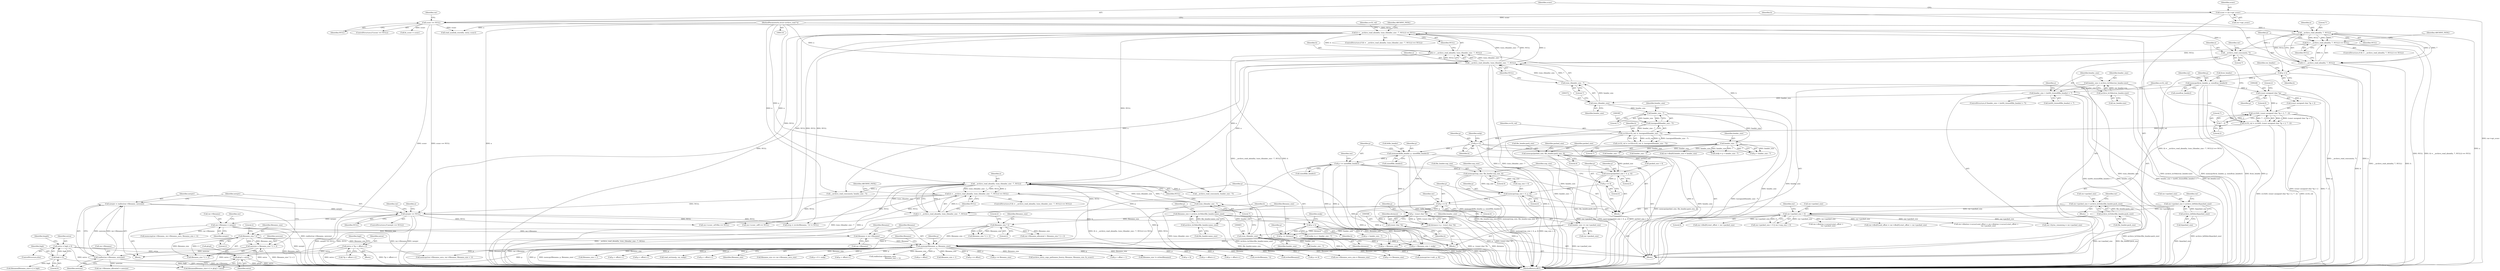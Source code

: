 digraph "0_libarchive_5562545b5562f6d12a4ef991fae158bf4ccf92b6@pointer" {
"1000918" [label="(Call,p[cp] + extra)"];
"1000699" [label="(Call,memcpy(filename, p, filename_size))"];
"1000694" [label="(Call,filename = rar->filename)"];
"1000684" [label="(Call,rar->filename = newptr)"];
"1000671" [label="(Call,newptr == NULL)"];
"1000663" [label="(Call,newptr = realloc(rar->filename, newsize))"];
"1000665" [label="(Call,realloc(rar->filename, newsize))"];
"1000656" [label="(Call,newsize = filename_size * 2 + 2)"];
"1000659" [label="(Call,filename_size * 2)"];
"1000649" [label="(Call,filename_size * 2)"];
"1000621" [label="(Call,filename_size = archive_le16dec(file_header.name_size))"];
"1000623" [label="(Call,archive_le16dec(file_header.name_size))"];
"1000365" [label="(Call,(h = __archive_read_ahead(a, (size_t)header_size - 7, NULL)) == NULL)"];
"1000366" [label="(Call,h = __archive_read_ahead(a, (size_t)header_size - 7, NULL))"];
"1000368" [label="(Call,__archive_read_ahead(a, (size_t)header_size - 7, NULL))"];
"1000252" [label="(Call,__archive_read_consume(a, 7))"];
"1000191" [label="(Call,__archive_read_ahead(a, 7, NULL))"];
"1000117" [label="(MethodParameterIn,struct archive_read *a)"];
"1000158" [label="(Call,sconv == NULL)"];
"1000152" [label="(Call,sconv = rar->opt_sconv)"];
"1000370" [label="(Call,(size_t)header_size - 7)"];
"1000371" [label="(Call,(size_t)header_size)"];
"1000222" [label="(Call,header_size < (int64_t)sizeof(file_header) + 7)"];
"1000215" [label="(Call,header_size = archive_le16dec(rar_header.size))"];
"1000217" [label="(Call,archive_le16dec(rar_header.size))"];
"1000188" [label="(Call,(h = __archive_read_ahead(a, 7, NULL)) == NULL)"];
"1000189" [label="(Call,h = __archive_read_ahead(a, 7, NULL))"];
"1000594" [label="(Call,(h = __archive_read_ahead(a, (size_t)header_size - 7, NULL)) == NULL)"];
"1000595" [label="(Call,h = __archive_read_ahead(a, (size_t)header_size - 7, NULL))"];
"1000597" [label="(Call,__archive_read_ahead(a, (size_t)header_size - 7, NULL))"];
"1000599" [label="(Call,(size_t)header_size - 7)"];
"1000600" [label="(Call,(size_t)header_size)"];
"1000588" [label="(Call,header_size += rar->packed_size)"];
"1000548" [label="(Call,rar->packed_size < 0)"];
"1000530" [label="(Call,rar->packed_size = archive_le32dec(file_header.pack_size))"];
"1000534" [label="(Call,archive_le32dec(file_header.pack_size))"];
"1000514" [label="(Call,rar->packed_size = archive_le64dec(&packed_size))"];
"1000518" [label="(Call,archive_le64dec(&packed_size))"];
"1000415" [label="(Call,header_size - 7)"];
"1000386" [label="(Call,header_size - 7)"];
"1000424" [label="(Call,p += sizeof(file_header))"];
"1000418" [label="(Call,memcpy(&file_header, p, sizeof(file_header)))"];
"1000408" [label="(Call,p = h)"];
"1000381" [label="(Call,crc32(crc32_val, h, (unsigned)(header_size - 7)))"];
"1000240" [label="(Call,crc32_val = crc32(0, (const unsigned char *)p + 2, 7 - 2))"];
"1000242" [label="(Call,crc32(0, (const unsigned char *)p + 2, 7 - 2))"];
"1000245" [label="(Call,(const unsigned char *)p)"];
"1000201" [label="(Call,memcpy(&rar_header, p, sizeof(rar_header)))"];
"1000198" [label="(Call,p = h)"];
"1000249" [label="(Call,7 - 2)"];
"1000384" [label="(Call,(unsigned)(header_size - 7))"];
"1000618" [label="(Call,p += distance)"];
"1000581" [label="(Call,distance = p - (const char *)h)"];
"1000583" [label="(Call,p - (const char *)h)"];
"1000511" [label="(Call,p += 4)"];
"1000505" [label="(Call,memcpy(unp_size + 4, p, 4))"];
"1000499" [label="(Call,memcpy(unp_size, file_header.unp_size, 4))"];
"1000496" [label="(Call,p += 4)"];
"1000490" [label="(Call,memcpy(packed_size + 4, p, 4))"];
"1000484" [label="(Call,memcpy(packed_size, file_header.pack_size, 4))"];
"1000585" [label="(Call,(const char *)h)"];
"1000608" [label="(Call,p = h)"];
"1000882" [label="(Call,extra = high = 0)"];
"1000884" [label="(Call,high = 0)"];
"1000869" [label="(Call,extra = *(p + offset++))"];
"1001101" [label="(Call,__archive_read_consume(a, header_size - 7))"];
"1000249" [label="(Call,7 - 2)"];
"1000202" [label="(Call,&rar_header)"];
"1000498" [label="(Literal,4)"];
"1000412" [label="(Identifier,endp)"];
"1000250" [label="(Literal,7)"];
"1001345" [label="(Call,p + 8)"];
"1000953" [label="(Call,rar->sconv_utf16be == NULL)"];
"1000417" [label="(Literal,7)"];
"1000369" [label="(Identifier,a)"];
"1000644" [label="(Call,rar->filename_allocated < filename_size * 2 + 2)"];
"1000518" [label="(Call,archive_le64dec(&packed_size))"];
"1000416" [label="(Identifier,header_size)"];
"1000748" [label="(Call,p + offset++)"];
"1000364" [label="(ControlStructure,if ((h = __archive_read_ahead(a, (size_t)header_size - 7, NULL)) == NULL))"];
"1000600" [label="(Call,(size_t)header_size)"];
"1000194" [label="(Identifier,NULL)"];
"1001013" [label="(Call,rar->sconv_utf8 == NULL)"];
"1000197" [label="(Identifier,ARCHIVE_FATAL)"];
"1000419" [label="(Call,&file_header)"];
"1000216" [label="(Identifier,header_size)"];
"1000540" [label="(Identifier,rar)"];
"1000671" [label="(Call,newptr == NULL)"];
"1000514" [label="(Call,rar->packed_size = archive_le64dec(&packed_size))"];
"1000222" [label="(Call,header_size < (int64_t)sizeof(file_header) + 7)"];
"1000190" [label="(Identifier,h)"];
"1000699" [label="(Call,memcpy(filename, p, filename_size))"];
"1000581" [label="(Call,distance = p - (const char *)h)"];
"1000152" [label="(Call,sconv = rar->opt_sconv)"];
"1000670" [label="(ControlStructure,if (newptr == NULL))"];
"1000657" [label="(Identifier,newsize)"];
"1000611" [label="(Call,endp = p + header_size - 7)"];
"1001216" [label="(Call,rar->dbo[rar->cursor].end_offset = rar->dbo[rar->cursor].start_offset +\n        rar->packed_size)"];
"1000193" [label="(Literal,7)"];
"1000188" [label="(Call,(h = __archive_read_ahead(a, 7, NULL)) == NULL)"];
"1000253" [label="(Identifier,a)"];
"1000165" [label="(Identifier,rar)"];
"1000662" [label="(Literal,2)"];
"1000623" [label="(Call,archive_le16dec(file_header.name_size))"];
"1000365" [label="(Call,(h = __archive_read_ahead(a, (size_t)header_size - 7, NULL)) == NULL)"];
"1000519" [label="(Call,&packed_size)"];
"1000117" [label="(MethodParameterIn,struct archive_read *a)"];
"1000234" [label="(Identifier,a)"];
"1000371" [label="(Call,(size_t)header_size)"];
"1000217" [label="(Call,archive_le16dec(rar_header.size))"];
"1000381" [label="(Call,crc32(crc32_val, h, (unsigned)(header_size - 7)))"];
"1000605" [label="(Identifier,NULL)"];
"1000382" [label="(Identifier,crc32_val)"];
"1000491" [label="(Call,packed_size + 4)"];
"1000619" [label="(Identifier,p)"];
"1000422" [label="(Call,sizeof(file_header))"];
"1000421" [label="(Identifier,p)"];
"1000501" [label="(Call,file_header.unp_size)"];
"1000585" [label="(Call,(const char *)h)"];
"1000529" [label="(Block,)"];
"1001661" [label="(Call,archive_entry_copy_pathname_l(entry, filename, filename_size, fn_sconv))"];
"1000678" [label="(Identifier,a)"];
"1001064" [label="(Call,(strp = strchr(filename, '\\')) != NULL)"];
"1000649" [label="(Call,filename_size * 2)"];
"1000195" [label="(Identifier,NULL)"];
"1000497" [label="(Identifier,p)"];
"1000613" [label="(Call,p + header_size - 7)"];
"1000886" [label="(Literal,0)"];
"1000621" [label="(Call,filename_size = archive_le16dec(file_header.name_size))"];
"1000589" [label="(Identifier,header_size)"];
"1000489" [label="(Literal,4)"];
"1001394" [label="(Call,header_size - 7)"];
"1000650" [label="(Identifier,filename_size)"];
"1000199" [label="(Identifier,p)"];
"1000368" [label="(Call,__archive_read_ahead(a, (size_t)header_size - 7, NULL))"];
"1000159" [label="(Identifier,sconv)"];
"1000415" [label="(Call,header_size - 7)"];
"1000534" [label="(Call,archive_le32dec(file_header.pack_size))"];
"1000834" [label="(Call,p + offset + 1)"];
"1000373" [label="(Identifier,header_size)"];
"1000568" [label="(Call,rar->bytes_remaining = rar->packed_size)"];
"1000251" [label="(Literal,2)"];
"1000158" [label="(Call,sconv == NULL)"];
"1000607" [label="(Identifier,ARCHIVE_FATAL)"];
"1000241" [label="(Identifier,crc32_val)"];
"1000408" [label="(Call,p = h)"];
"1000871" [label="(Call,*(p + offset++))"];
"1000651" [label="(Literal,2)"];
"1000888" [label="(Identifier,length)"];
"1000492" [label="(Identifier,packed_size)"];
"1000696" [label="(Call,rar->filename)"];
"1000656" [label="(Call,newsize = filename_size * 2 + 2)"];
"1000685" [label="(Call,rar->filename)"];
"1000510" [label="(Literal,4)"];
"1000701" [label="(Identifier,p)"];
"1000918" [label="(Call,p[cp] + extra)"];
"1000189" [label="(Call,h = __archive_read_ahead(a, 7, NULL))"];
"1000530" [label="(Call,rar->packed_size = archive_le32dec(file_header.pack_size))"];
"1000424" [label="(Call,p += sizeof(file_header))"];
"1000652" [label="(Literal,2)"];
"1000913" [label="(Call,filename[filename_size++] = p[cp] + extra)"];
"1000868" [label="(Block,)"];
"1000716" [label="(Call,filename_size != strlen(filename))"];
"1000653" [label="(Block,)"];
"1000160" [label="(Identifier,NULL)"];
"1000588" [label="(Call,header_size += rar->packed_size)"];
"1000191" [label="(Call,__archive_read_ahead(a, 7, NULL))"];
"1000496" [label="(Call,p += 4)"];
"1000579" [label="(Block,)"];
"1000388" [label="(Literal,7)"];
"1000120" [label="(Block,)"];
"1000375" [label="(Identifier,NULL)"];
"1000597" [label="(Call,__archive_read_ahead(a, (size_t)header_size - 7, NULL))"];
"1000248" [label="(Literal,2)"];
"1000872" [label="(Call,p + offset++)"];
"1000499" [label="(Call,memcpy(unp_size, file_header.unp_size, 4))"];
"1000663" [label="(Call,newptr = realloc(rar->filename, newsize))"];
"1000383" [label="(Identifier,h)"];
"1000413" [label="(Call,p + header_size - 7)"];
"1000691" [label="(Identifier,rar)"];
"1000598" [label="(Identifier,a)"];
"1000884" [label="(Call,high = 0)"];
"1000684" [label="(Call,rar->filename = newptr)"];
"1000624" [label="(Call,file_header.name_size)"];
"1000694" [label="(Call,filename = rar->filename)"];
"1001103" [label="(Call,header_size - 7)"];
"1000548" [label="(Call,rar->packed_size < 0)"];
"1000582" [label="(Identifier,distance)"];
"1000221" [label="(ControlStructure,if (header_size < (int64_t)sizeof(file_header) + 7))"];
"1000376" [label="(Identifier,NULL)"];
"1000426" [label="(Call,sizeof(file_header))"];
"1000494" [label="(Identifier,p)"];
"1001067" [label="(Call,strchr(filename, '\\'))"];
"1000882" [label="(Call,extra = high = 0)"];
"1000485" [label="(Identifier,packed_size)"];
"1000718" [label="(Call,strlen(filename))"];
"1000201" [label="(Call,memcpy(&rar_header, p, sizeof(rar_header)))"];
"1000618" [label="(Call,p += distance)"];
"1000205" [label="(Call,sizeof(rar_header))"];
"1000380" [label="(Identifier,crc32_val)"];
"1000506" [label="(Call,unp_size + 4)"];
"1000610" [label="(Identifier,h)"];
"1000885" [label="(Identifier,high)"];
"1000877" [label="(Identifier,high)"];
"1001365" [label="(Call,p += 8)"];
"1000531" [label="(Call,rar->packed_size)"];
"1000384" [label="(Call,(unsigned)(header_size - 7))"];
"1001264" [label="(Call,rar->filename_save_size = filename_size)"];
"1000922" [label="(Identifier,extra)"];
"1000387" [label="(Identifier,header_size)"];
"1000659" [label="(Call,filename_size * 2)"];
"1000587" [label="(Identifier,h)"];
"1001075" [label="(Call,p += filename_size)"];
"1000919" [label="(Call,p[cp])"];
"1000869" [label="(Call,extra = *(p + offset++))"];
"1001254" [label="(Call,memcpy(rar->filename_save, rar->filename, filename_size + 1))"];
"1001359" [label="(Call,memcpy(rar->salt, p, 8))"];
"1000628" [label="(Call,p + filename_size > endp)"];
"1000609" [label="(Identifier,p)"];
"1001251" [label="(Call,filename_size + 1)"];
"1000552" [label="(Literal,0)"];
"1000700" [label="(Identifier,filename)"];
"1000593" [label="(ControlStructure,if ((h = __archive_read_ahead(a, (size_t)header_size - 7, NULL)) == NULL))"];
"1000223" [label="(Identifier,header_size)"];
"1000604" [label="(Identifier,NULL)"];
"1000608" [label="(Call,p = h)"];
"1001418" [label="(Call,rar->dbo[0].start_offset + rar->packed_size)"];
"1000774" [label="(Call,p + offset++)"];
"1000418" [label="(Call,memcpy(&file_header, p, sizeof(file_header)))"];
"1000486" [label="(Call,file_header.pack_size)"];
"1000252" [label="(Call,__archive_read_consume(a, 7))"];
"1000660" [label="(Identifier,filename_size)"];
"1000661" [label="(Literal,2)"];
"1000547" [label="(Call,rar->packed_size < 0 || rar->unp_size < 0)"];
"1000215" [label="(Call,header_size = archive_le16dec(rar_header.size))"];
"1000804" [label="(Call,p + offset++)"];
"1000602" [label="(Identifier,header_size)"];
"1000425" [label="(Identifier,p)"];
"1000583" [label="(Call,p - (const char *)h)"];
"1000484" [label="(Call,memcpy(packed_size, file_header.pack_size, 4))"];
"1001226" [label="(Call,rar->dbo[rar->cursor].start_offset +\n        rar->packed_size)"];
"1001410" [label="(Call,rar->dbo[0].end_offset = rar->dbo[0].start_offset + rar->packed_size)"];
"1000154" [label="(Call,rar->opt_sconv)"];
"1001377" [label="(Call,read_exttime(p, rar, endp))"];
"1000516" [label="(Identifier,rar)"];
"1000203" [label="(Identifier,rar_header)"];
"1000870" [label="(Identifier,extra)"];
"1000157" [label="(ControlStructure,if (sconv == NULL))"];
"1000504" [label="(Literal,4)"];
"1000370" [label="(Call,(size_t)header_size - 7)"];
"1001297" [label="(Call,rar->dbo[0].header_size = header_size)"];
"1000615" [label="(Call,header_size - 7)"];
"1000549" [label="(Call,rar->packed_size)"];
"1000555" [label="(Identifier,rar)"];
"1000507" [label="(Identifier,unp_size)"];
"1000244" [label="(Call,(const unsigned char *)p + 2)"];
"1000367" [label="(Identifier,h)"];
"1000192" [label="(Identifier,a)"];
"1000669" [label="(Identifier,newsize)"];
"1001060" [label="(Call,fn_sconv = sconv)"];
"1000379" [label="(Call,crc32_val = crc32(crc32_val, h, (unsigned)(header_size - 7)))"];
"1000672" [label="(Identifier,newptr)"];
"1000505" [label="(Call,memcpy(unp_size + 4, p, 4))"];
"1000594" [label="(Call,(h = __archive_read_ahead(a, (size_t)header_size - 7, NULL)) == NULL)"];
"1000500" [label="(Identifier,unp_size)"];
"1000378" [label="(Identifier,ARCHIVE_FATAL)"];
"1000599" [label="(Call,(size_t)header_size - 7)"];
"1000512" [label="(Identifier,p)"];
"1000511" [label="(Call,p += 4)"];
"1000535" [label="(Call,file_header.pack_size)"];
"1000242" [label="(Call,crc32(0, (const unsigned char *)p + 2, 7 - 2))"];
"1000200" [label="(Identifier,h)"];
"1000584" [label="(Identifier,p)"];
"1000490" [label="(Call,memcpy(packed_size + 4, p, 4))"];
"1000658" [label="(Call,filename_size * 2 + 2)"];
"1000596" [label="(Identifier,h)"];
"1001741" [label="(MethodReturn,RET)"];
"1000410" [label="(Identifier,h)"];
"1000612" [label="(Identifier,endp)"];
"1000259" [label="(Identifier,rar)"];
"1000209" [label="(Identifier,rar)"];
"1000595" [label="(Call,h = __archive_read_ahead(a, (size_t)header_size - 7, NULL))"];
"1000483" [label="(Block,)"];
"1000860" [label="(Call,p + offset++)"];
"1000495" [label="(Literal,4)"];
"1000664" [label="(Identifier,newptr)"];
"1001090" [label="(Call,memcmp(rar->filename, rar->filename_save, filename_size + 1))"];
"1000513" [label="(Literal,4)"];
"1000620" [label="(Identifier,distance)"];
"1000702" [label="(Identifier,filename_size)"];
"1001084" [label="(Call,filename_size == rar->filename_save_size)"];
"1000666" [label="(Call,rar->filename)"];
"1000153" [label="(Identifier,sconv)"];
"1000622" [label="(Identifier,filename_size)"];
"1000689" [label="(Call,rar->filename_allocated = newsize)"];
"1000224" [label="(Call,(int64_t)sizeof(file_header) + 7)"];
"1000515" [label="(Call,rar->packed_size)"];
"1000247" [label="(Identifier,p)"];
"1000523" [label="(Identifier,rar)"];
"1000374" [label="(Literal,7)"];
"1000218" [label="(Call,rar_header.size)"];
"1000187" [label="(ControlStructure,if ((h = __archive_read_ahead(a, 7, NULL)) == NULL))"];
"1000673" [label="(Identifier,NULL)"];
"1000430" [label="(Identifier,rar)"];
"1000648" [label="(Call,filename_size * 2 + 2)"];
"1000254" [label="(Literal,7)"];
"1001344" [label="(Call,p + 8 > endp)"];
"1000629" [label="(Call,p + filename_size)"];
"1000822" [label="(Call,p + offset++)"];
"1000204" [label="(Identifier,p)"];
"1001392" [label="(Call,__archive_read_consume(a, header_size - 7))"];
"1000881" [label="(ControlStructure,else)"];
"1000409" [label="(Identifier,p)"];
"1000686" [label="(Identifier,rar)"];
"1000240" [label="(Call,crc32_val = crc32(0, (const unsigned char *)p + 2, 7 - 2))"];
"1000883" [label="(Identifier,extra)"];
"1000705" [label="(Identifier,filename)"];
"1001247" [label="(Call,realloc(rar->filename_save,\n                                      filename_size + 1))"];
"1001714" [label="(Call,read_symlink_stored(a, entry, sconv))"];
"1000907" [label="(Call,filename[filename_size++] = high)"];
"1000845" [label="(Call,p + offset)"];
"1000245" [label="(Call,(const unsigned char *)p)"];
"1000366" [label="(Call,h = __archive_read_ahead(a, (size_t)header_size - 7, NULL))"];
"1001261" [label="(Call,filename_size + 1)"];
"1000509" [label="(Identifier,p)"];
"1001007" [label="(Call,p += offset)"];
"1000695" [label="(Identifier,filename)"];
"1001055" [label="(Call,p += filename_size)"];
"1000243" [label="(Literal,0)"];
"1000630" [label="(Identifier,p)"];
"1000665" [label="(Call,realloc(rar->filename, newsize))"];
"1000411" [label="(Call,endp = p + header_size - 7)"];
"1000198" [label="(Call,p = h)"];
"1000688" [label="(Identifier,newptr)"];
"1000386" [label="(Call,header_size - 7)"];
"1000590" [label="(Call,rar->packed_size)"];
"1000603" [label="(Literal,7)"];
"1000918" -> "1000913"  [label="AST: "];
"1000918" -> "1000922"  [label="CFG: "];
"1000919" -> "1000918"  [label="AST: "];
"1000922" -> "1000918"  [label="AST: "];
"1000913" -> "1000918"  [label="CFG: "];
"1000918" -> "1001741"  [label="DDG: p[cp]"];
"1000918" -> "1001741"  [label="DDG: extra"];
"1000699" -> "1000918"  [label="DDG: p"];
"1000882" -> "1000918"  [label="DDG: extra"];
"1000869" -> "1000918"  [label="DDG: extra"];
"1000699" -> "1000120"  [label="AST: "];
"1000699" -> "1000702"  [label="CFG: "];
"1000700" -> "1000699"  [label="AST: "];
"1000701" -> "1000699"  [label="AST: "];
"1000702" -> "1000699"  [label="AST: "];
"1000705" -> "1000699"  [label="CFG: "];
"1000699" -> "1001741"  [label="DDG: p"];
"1000699" -> "1001741"  [label="DDG: memcpy(filename, p, filename_size)"];
"1000694" -> "1000699"  [label="DDG: filename"];
"1000424" -> "1000699"  [label="DDG: p"];
"1000618" -> "1000699"  [label="DDG: p"];
"1000511" -> "1000699"  [label="DDG: p"];
"1000649" -> "1000699"  [label="DDG: filename_size"];
"1000659" -> "1000699"  [label="DDG: filename_size"];
"1000699" -> "1000716"  [label="DDG: filename_size"];
"1000699" -> "1000718"  [label="DDG: filename"];
"1000699" -> "1000748"  [label="DDG: p"];
"1000699" -> "1000774"  [label="DDG: p"];
"1000699" -> "1000804"  [label="DDG: p"];
"1000699" -> "1000822"  [label="DDG: p"];
"1000699" -> "1000834"  [label="DDG: p"];
"1000699" -> "1000845"  [label="DDG: p"];
"1000699" -> "1000860"  [label="DDG: p"];
"1000699" -> "1000872"  [label="DDG: p"];
"1000699" -> "1000913"  [label="DDG: p"];
"1000699" -> "1001007"  [label="DDG: p"];
"1000699" -> "1001055"  [label="DDG: p"];
"1000699" -> "1001067"  [label="DDG: filename"];
"1000699" -> "1001075"  [label="DDG: filename_size"];
"1000699" -> "1001075"  [label="DDG: p"];
"1000699" -> "1001084"  [label="DDG: filename_size"];
"1000699" -> "1001247"  [label="DDG: filename_size"];
"1000699" -> "1001251"  [label="DDG: filename_size"];
"1000699" -> "1001254"  [label="DDG: filename_size"];
"1000699" -> "1001261"  [label="DDG: filename_size"];
"1000699" -> "1001264"  [label="DDG: filename_size"];
"1000699" -> "1001344"  [label="DDG: p"];
"1000699" -> "1001345"  [label="DDG: p"];
"1000699" -> "1001359"  [label="DDG: p"];
"1000699" -> "1001365"  [label="DDG: p"];
"1000699" -> "1001377"  [label="DDG: p"];
"1000699" -> "1001661"  [label="DDG: filename_size"];
"1000694" -> "1000120"  [label="AST: "];
"1000694" -> "1000696"  [label="CFG: "];
"1000695" -> "1000694"  [label="AST: "];
"1000696" -> "1000694"  [label="AST: "];
"1000700" -> "1000694"  [label="CFG: "];
"1000694" -> "1001741"  [label="DDG: rar->filename"];
"1000684" -> "1000694"  [label="DDG: rar->filename"];
"1000684" -> "1000653"  [label="AST: "];
"1000684" -> "1000688"  [label="CFG: "];
"1000685" -> "1000684"  [label="AST: "];
"1000688" -> "1000684"  [label="AST: "];
"1000691" -> "1000684"  [label="CFG: "];
"1000684" -> "1001741"  [label="DDG: newptr"];
"1000671" -> "1000684"  [label="DDG: newptr"];
"1000684" -> "1001090"  [label="DDG: rar->filename"];
"1000684" -> "1001254"  [label="DDG: rar->filename"];
"1000671" -> "1000670"  [label="AST: "];
"1000671" -> "1000673"  [label="CFG: "];
"1000672" -> "1000671"  [label="AST: "];
"1000673" -> "1000671"  [label="AST: "];
"1000678" -> "1000671"  [label="CFG: "];
"1000686" -> "1000671"  [label="CFG: "];
"1000671" -> "1001741"  [label="DDG: newptr"];
"1000671" -> "1001741"  [label="DDG: newptr == NULL"];
"1000671" -> "1001741"  [label="DDG: NULL"];
"1000663" -> "1000671"  [label="DDG: newptr"];
"1000365" -> "1000671"  [label="DDG: NULL"];
"1000594" -> "1000671"  [label="DDG: NULL"];
"1000671" -> "1000953"  [label="DDG: NULL"];
"1000671" -> "1001013"  [label="DDG: NULL"];
"1000671" -> "1001064"  [label="DDG: NULL"];
"1000663" -> "1000653"  [label="AST: "];
"1000663" -> "1000665"  [label="CFG: "];
"1000664" -> "1000663"  [label="AST: "];
"1000665" -> "1000663"  [label="AST: "];
"1000672" -> "1000663"  [label="CFG: "];
"1000663" -> "1001741"  [label="DDG: realloc(rar->filename, newsize)"];
"1000665" -> "1000663"  [label="DDG: rar->filename"];
"1000665" -> "1000663"  [label="DDG: newsize"];
"1000665" -> "1000669"  [label="CFG: "];
"1000666" -> "1000665"  [label="AST: "];
"1000669" -> "1000665"  [label="AST: "];
"1000665" -> "1001741"  [label="DDG: rar->filename"];
"1000665" -> "1001741"  [label="DDG: newsize"];
"1000656" -> "1000665"  [label="DDG: newsize"];
"1000665" -> "1000689"  [label="DDG: newsize"];
"1000656" -> "1000653"  [label="AST: "];
"1000656" -> "1000658"  [label="CFG: "];
"1000657" -> "1000656"  [label="AST: "];
"1000658" -> "1000656"  [label="AST: "];
"1000664" -> "1000656"  [label="CFG: "];
"1000656" -> "1001741"  [label="DDG: filename_size * 2 + 2"];
"1000659" -> "1000656"  [label="DDG: filename_size"];
"1000659" -> "1000656"  [label="DDG: 2"];
"1000659" -> "1000658"  [label="AST: "];
"1000659" -> "1000661"  [label="CFG: "];
"1000660" -> "1000659"  [label="AST: "];
"1000661" -> "1000659"  [label="AST: "];
"1000662" -> "1000659"  [label="CFG: "];
"1000659" -> "1001741"  [label="DDG: filename_size"];
"1000659" -> "1000658"  [label="DDG: filename_size"];
"1000659" -> "1000658"  [label="DDG: 2"];
"1000649" -> "1000659"  [label="DDG: filename_size"];
"1000649" -> "1000648"  [label="AST: "];
"1000649" -> "1000651"  [label="CFG: "];
"1000650" -> "1000649"  [label="AST: "];
"1000651" -> "1000649"  [label="AST: "];
"1000652" -> "1000649"  [label="CFG: "];
"1000649" -> "1000644"  [label="DDG: filename_size"];
"1000649" -> "1000644"  [label="DDG: 2"];
"1000649" -> "1000648"  [label="DDG: filename_size"];
"1000649" -> "1000648"  [label="DDG: 2"];
"1000621" -> "1000649"  [label="DDG: filename_size"];
"1000621" -> "1000120"  [label="AST: "];
"1000621" -> "1000623"  [label="CFG: "];
"1000622" -> "1000621"  [label="AST: "];
"1000623" -> "1000621"  [label="AST: "];
"1000630" -> "1000621"  [label="CFG: "];
"1000621" -> "1001741"  [label="DDG: archive_le16dec(file_header.name_size)"];
"1000623" -> "1000621"  [label="DDG: file_header.name_size"];
"1000621" -> "1000628"  [label="DDG: filename_size"];
"1000621" -> "1000629"  [label="DDG: filename_size"];
"1000623" -> "1000624"  [label="CFG: "];
"1000624" -> "1000623"  [label="AST: "];
"1000623" -> "1001741"  [label="DDG: file_header.name_size"];
"1000365" -> "1000364"  [label="AST: "];
"1000365" -> "1000376"  [label="CFG: "];
"1000366" -> "1000365"  [label="AST: "];
"1000376" -> "1000365"  [label="AST: "];
"1000378" -> "1000365"  [label="CFG: "];
"1000380" -> "1000365"  [label="CFG: "];
"1000365" -> "1001741"  [label="DDG: (h = __archive_read_ahead(a, (size_t)header_size - 7, NULL)) == NULL"];
"1000365" -> "1001741"  [label="DDG: NULL"];
"1000366" -> "1000365"  [label="DDG: h"];
"1000368" -> "1000365"  [label="DDG: a"];
"1000368" -> "1000365"  [label="DDG: (size_t)header_size - 7"];
"1000368" -> "1000365"  [label="DDG: NULL"];
"1000365" -> "1000597"  [label="DDG: NULL"];
"1000365" -> "1000953"  [label="DDG: NULL"];
"1000365" -> "1001013"  [label="DDG: NULL"];
"1000365" -> "1001064"  [label="DDG: NULL"];
"1000366" -> "1000368"  [label="CFG: "];
"1000367" -> "1000366"  [label="AST: "];
"1000368" -> "1000366"  [label="AST: "];
"1000376" -> "1000366"  [label="CFG: "];
"1000366" -> "1001741"  [label="DDG: __archive_read_ahead(a, (size_t)header_size - 7, NULL)"];
"1000366" -> "1001741"  [label="DDG: h"];
"1000368" -> "1000366"  [label="DDG: a"];
"1000368" -> "1000366"  [label="DDG: (size_t)header_size - 7"];
"1000368" -> "1000366"  [label="DDG: NULL"];
"1000366" -> "1000381"  [label="DDG: h"];
"1000368" -> "1000375"  [label="CFG: "];
"1000369" -> "1000368"  [label="AST: "];
"1000370" -> "1000368"  [label="AST: "];
"1000375" -> "1000368"  [label="AST: "];
"1000368" -> "1001741"  [label="DDG: a"];
"1000368" -> "1001741"  [label="DDG: (size_t)header_size - 7"];
"1000252" -> "1000368"  [label="DDG: a"];
"1000117" -> "1000368"  [label="DDG: a"];
"1000370" -> "1000368"  [label="DDG: (size_t)header_size"];
"1000370" -> "1000368"  [label="DDG: 7"];
"1000188" -> "1000368"  [label="DDG: NULL"];
"1000368" -> "1000597"  [label="DDG: a"];
"1000368" -> "1001101"  [label="DDG: a"];
"1000368" -> "1001392"  [label="DDG: a"];
"1000252" -> "1000120"  [label="AST: "];
"1000252" -> "1000254"  [label="CFG: "];
"1000253" -> "1000252"  [label="AST: "];
"1000254" -> "1000252"  [label="AST: "];
"1000259" -> "1000252"  [label="CFG: "];
"1000252" -> "1001741"  [label="DDG: a"];
"1000252" -> "1001741"  [label="DDG: __archive_read_consume(a, 7)"];
"1000191" -> "1000252"  [label="DDG: a"];
"1000117" -> "1000252"  [label="DDG: a"];
"1000191" -> "1000189"  [label="AST: "];
"1000191" -> "1000194"  [label="CFG: "];
"1000192" -> "1000191"  [label="AST: "];
"1000193" -> "1000191"  [label="AST: "];
"1000194" -> "1000191"  [label="AST: "];
"1000189" -> "1000191"  [label="CFG: "];
"1000191" -> "1001741"  [label="DDG: a"];
"1000191" -> "1000188"  [label="DDG: a"];
"1000191" -> "1000188"  [label="DDG: 7"];
"1000191" -> "1000188"  [label="DDG: NULL"];
"1000191" -> "1000189"  [label="DDG: a"];
"1000191" -> "1000189"  [label="DDG: 7"];
"1000191" -> "1000189"  [label="DDG: NULL"];
"1000117" -> "1000191"  [label="DDG: a"];
"1000158" -> "1000191"  [label="DDG: NULL"];
"1000117" -> "1000116"  [label="AST: "];
"1000117" -> "1001741"  [label="DDG: a"];
"1000117" -> "1000597"  [label="DDG: a"];
"1000117" -> "1001101"  [label="DDG: a"];
"1000117" -> "1001392"  [label="DDG: a"];
"1000117" -> "1001714"  [label="DDG: a"];
"1000158" -> "1000157"  [label="AST: "];
"1000158" -> "1000160"  [label="CFG: "];
"1000159" -> "1000158"  [label="AST: "];
"1000160" -> "1000158"  [label="AST: "];
"1000165" -> "1000158"  [label="CFG: "];
"1000190" -> "1000158"  [label="CFG: "];
"1000158" -> "1001741"  [label="DDG: sconv"];
"1000158" -> "1001741"  [label="DDG: sconv == NULL"];
"1000152" -> "1000158"  [label="DDG: sconv"];
"1000158" -> "1001060"  [label="DDG: sconv"];
"1000158" -> "1001714"  [label="DDG: sconv"];
"1000152" -> "1000120"  [label="AST: "];
"1000152" -> "1000154"  [label="CFG: "];
"1000153" -> "1000152"  [label="AST: "];
"1000154" -> "1000152"  [label="AST: "];
"1000159" -> "1000152"  [label="CFG: "];
"1000152" -> "1001741"  [label="DDG: rar->opt_sconv"];
"1000370" -> "1000374"  [label="CFG: "];
"1000371" -> "1000370"  [label="AST: "];
"1000374" -> "1000370"  [label="AST: "];
"1000375" -> "1000370"  [label="CFG: "];
"1000370" -> "1001741"  [label="DDG: (size_t)header_size"];
"1000371" -> "1000370"  [label="DDG: header_size"];
"1000371" -> "1000373"  [label="CFG: "];
"1000372" -> "1000371"  [label="AST: "];
"1000373" -> "1000371"  [label="AST: "];
"1000374" -> "1000371"  [label="CFG: "];
"1000371" -> "1001741"  [label="DDG: header_size"];
"1000222" -> "1000371"  [label="DDG: header_size"];
"1000371" -> "1000386"  [label="DDG: header_size"];
"1000222" -> "1000221"  [label="AST: "];
"1000222" -> "1000224"  [label="CFG: "];
"1000223" -> "1000222"  [label="AST: "];
"1000224" -> "1000222"  [label="AST: "];
"1000234" -> "1000222"  [label="CFG: "];
"1000241" -> "1000222"  [label="CFG: "];
"1000222" -> "1001741"  [label="DDG: header_size"];
"1000222" -> "1001741"  [label="DDG: header_size < (int64_t)sizeof(file_header) + 7"];
"1000222" -> "1001741"  [label="DDG: (int64_t)sizeof(file_header) + 7"];
"1000215" -> "1000222"  [label="DDG: header_size"];
"1000215" -> "1000120"  [label="AST: "];
"1000215" -> "1000217"  [label="CFG: "];
"1000216" -> "1000215"  [label="AST: "];
"1000217" -> "1000215"  [label="AST: "];
"1000223" -> "1000215"  [label="CFG: "];
"1000215" -> "1001741"  [label="DDG: archive_le16dec(rar_header.size)"];
"1000217" -> "1000215"  [label="DDG: rar_header.size"];
"1000217" -> "1000218"  [label="CFG: "];
"1000218" -> "1000217"  [label="AST: "];
"1000217" -> "1001741"  [label="DDG: rar_header.size"];
"1000188" -> "1000187"  [label="AST: "];
"1000188" -> "1000195"  [label="CFG: "];
"1000189" -> "1000188"  [label="AST: "];
"1000195" -> "1000188"  [label="AST: "];
"1000197" -> "1000188"  [label="CFG: "];
"1000199" -> "1000188"  [label="CFG: "];
"1000188" -> "1001741"  [label="DDG: (h = __archive_read_ahead(a, 7, NULL)) == NULL"];
"1000188" -> "1001741"  [label="DDG: NULL"];
"1000189" -> "1000188"  [label="DDG: h"];
"1000190" -> "1000189"  [label="AST: "];
"1000195" -> "1000189"  [label="CFG: "];
"1000189" -> "1001741"  [label="DDG: h"];
"1000189" -> "1001741"  [label="DDG: __archive_read_ahead(a, 7, NULL)"];
"1000189" -> "1000198"  [label="DDG: h"];
"1000594" -> "1000593"  [label="AST: "];
"1000594" -> "1000605"  [label="CFG: "];
"1000595" -> "1000594"  [label="AST: "];
"1000605" -> "1000594"  [label="AST: "];
"1000607" -> "1000594"  [label="CFG: "];
"1000609" -> "1000594"  [label="CFG: "];
"1000594" -> "1001741"  [label="DDG: NULL"];
"1000594" -> "1001741"  [label="DDG: (h = __archive_read_ahead(a, (size_t)header_size - 7, NULL)) == NULL"];
"1000595" -> "1000594"  [label="DDG: h"];
"1000597" -> "1000594"  [label="DDG: a"];
"1000597" -> "1000594"  [label="DDG: (size_t)header_size - 7"];
"1000597" -> "1000594"  [label="DDG: NULL"];
"1000594" -> "1000953"  [label="DDG: NULL"];
"1000594" -> "1001013"  [label="DDG: NULL"];
"1000594" -> "1001064"  [label="DDG: NULL"];
"1000595" -> "1000597"  [label="CFG: "];
"1000596" -> "1000595"  [label="AST: "];
"1000597" -> "1000595"  [label="AST: "];
"1000605" -> "1000595"  [label="CFG: "];
"1000595" -> "1001741"  [label="DDG: __archive_read_ahead(a, (size_t)header_size - 7, NULL)"];
"1000595" -> "1001741"  [label="DDG: h"];
"1000597" -> "1000595"  [label="DDG: a"];
"1000597" -> "1000595"  [label="DDG: (size_t)header_size - 7"];
"1000597" -> "1000595"  [label="DDG: NULL"];
"1000595" -> "1000608"  [label="DDG: h"];
"1000597" -> "1000604"  [label="CFG: "];
"1000598" -> "1000597"  [label="AST: "];
"1000599" -> "1000597"  [label="AST: "];
"1000604" -> "1000597"  [label="AST: "];
"1000597" -> "1001741"  [label="DDG: (size_t)header_size - 7"];
"1000597" -> "1001741"  [label="DDG: a"];
"1000599" -> "1000597"  [label="DDG: (size_t)header_size"];
"1000599" -> "1000597"  [label="DDG: 7"];
"1000597" -> "1001101"  [label="DDG: a"];
"1000597" -> "1001392"  [label="DDG: a"];
"1000599" -> "1000603"  [label="CFG: "];
"1000600" -> "1000599"  [label="AST: "];
"1000603" -> "1000599"  [label="AST: "];
"1000604" -> "1000599"  [label="CFG: "];
"1000599" -> "1001741"  [label="DDG: (size_t)header_size"];
"1000600" -> "1000599"  [label="DDG: header_size"];
"1000600" -> "1000602"  [label="CFG: "];
"1000601" -> "1000600"  [label="AST: "];
"1000602" -> "1000600"  [label="AST: "];
"1000603" -> "1000600"  [label="CFG: "];
"1000600" -> "1001741"  [label="DDG: header_size"];
"1000588" -> "1000600"  [label="DDG: header_size"];
"1000600" -> "1000615"  [label="DDG: header_size"];
"1000588" -> "1000579"  [label="AST: "];
"1000588" -> "1000590"  [label="CFG: "];
"1000589" -> "1000588"  [label="AST: "];
"1000590" -> "1000588"  [label="AST: "];
"1000596" -> "1000588"  [label="CFG: "];
"1000588" -> "1001741"  [label="DDG: rar->packed_size"];
"1000548" -> "1000588"  [label="DDG: rar->packed_size"];
"1000415" -> "1000588"  [label="DDG: header_size"];
"1000548" -> "1000547"  [label="AST: "];
"1000548" -> "1000552"  [label="CFG: "];
"1000549" -> "1000548"  [label="AST: "];
"1000552" -> "1000548"  [label="AST: "];
"1000555" -> "1000548"  [label="CFG: "];
"1000547" -> "1000548"  [label="CFG: "];
"1000548" -> "1001741"  [label="DDG: rar->packed_size"];
"1000548" -> "1000547"  [label="DDG: rar->packed_size"];
"1000548" -> "1000547"  [label="DDG: 0"];
"1000530" -> "1000548"  [label="DDG: rar->packed_size"];
"1000514" -> "1000548"  [label="DDG: rar->packed_size"];
"1000548" -> "1000568"  [label="DDG: rar->packed_size"];
"1000548" -> "1001216"  [label="DDG: rar->packed_size"];
"1000548" -> "1001226"  [label="DDG: rar->packed_size"];
"1000548" -> "1001410"  [label="DDG: rar->packed_size"];
"1000548" -> "1001418"  [label="DDG: rar->packed_size"];
"1000530" -> "1000529"  [label="AST: "];
"1000530" -> "1000534"  [label="CFG: "];
"1000531" -> "1000530"  [label="AST: "];
"1000534" -> "1000530"  [label="AST: "];
"1000540" -> "1000530"  [label="CFG: "];
"1000530" -> "1001741"  [label="DDG: archive_le32dec(file_header.pack_size)"];
"1000534" -> "1000530"  [label="DDG: file_header.pack_size"];
"1000534" -> "1000535"  [label="CFG: "];
"1000535" -> "1000534"  [label="AST: "];
"1000534" -> "1001741"  [label="DDG: file_header.pack_size"];
"1000514" -> "1000483"  [label="AST: "];
"1000514" -> "1000518"  [label="CFG: "];
"1000515" -> "1000514"  [label="AST: "];
"1000518" -> "1000514"  [label="AST: "];
"1000523" -> "1000514"  [label="CFG: "];
"1000514" -> "1001741"  [label="DDG: archive_le64dec(&packed_size)"];
"1000518" -> "1000514"  [label="DDG: &packed_size"];
"1000518" -> "1000519"  [label="CFG: "];
"1000519" -> "1000518"  [label="AST: "];
"1000518" -> "1001741"  [label="DDG: &packed_size"];
"1000415" -> "1000413"  [label="AST: "];
"1000415" -> "1000417"  [label="CFG: "];
"1000416" -> "1000415"  [label="AST: "];
"1000417" -> "1000415"  [label="AST: "];
"1000413" -> "1000415"  [label="CFG: "];
"1000415" -> "1001741"  [label="DDG: header_size"];
"1000415" -> "1000411"  [label="DDG: header_size"];
"1000415" -> "1000411"  [label="DDG: 7"];
"1000415" -> "1000413"  [label="DDG: header_size"];
"1000415" -> "1000413"  [label="DDG: 7"];
"1000386" -> "1000415"  [label="DDG: header_size"];
"1000415" -> "1001103"  [label="DDG: header_size"];
"1000415" -> "1001297"  [label="DDG: header_size"];
"1000415" -> "1001394"  [label="DDG: header_size"];
"1000386" -> "1000384"  [label="AST: "];
"1000386" -> "1000388"  [label="CFG: "];
"1000387" -> "1000386"  [label="AST: "];
"1000388" -> "1000386"  [label="AST: "];
"1000384" -> "1000386"  [label="CFG: "];
"1000386" -> "1001741"  [label="DDG: header_size"];
"1000386" -> "1000384"  [label="DDG: header_size"];
"1000386" -> "1000384"  [label="DDG: 7"];
"1000424" -> "1000120"  [label="AST: "];
"1000424" -> "1000426"  [label="CFG: "];
"1000425" -> "1000424"  [label="AST: "];
"1000426" -> "1000424"  [label="AST: "];
"1000430" -> "1000424"  [label="CFG: "];
"1000424" -> "1001741"  [label="DDG: p"];
"1000418" -> "1000424"  [label="DDG: p"];
"1000424" -> "1000490"  [label="DDG: p"];
"1000424" -> "1000583"  [label="DDG: p"];
"1000424" -> "1000628"  [label="DDG: p"];
"1000424" -> "1000629"  [label="DDG: p"];
"1000418" -> "1000120"  [label="AST: "];
"1000418" -> "1000422"  [label="CFG: "];
"1000419" -> "1000418"  [label="AST: "];
"1000421" -> "1000418"  [label="AST: "];
"1000422" -> "1000418"  [label="AST: "];
"1000425" -> "1000418"  [label="CFG: "];
"1000418" -> "1001741"  [label="DDG: memcpy(&file_header, p, sizeof(file_header))"];
"1000418" -> "1001741"  [label="DDG: &file_header"];
"1000408" -> "1000418"  [label="DDG: p"];
"1000408" -> "1000120"  [label="AST: "];
"1000408" -> "1000410"  [label="CFG: "];
"1000409" -> "1000408"  [label="AST: "];
"1000410" -> "1000408"  [label="AST: "];
"1000412" -> "1000408"  [label="CFG: "];
"1000408" -> "1001741"  [label="DDG: h"];
"1000381" -> "1000408"  [label="DDG: h"];
"1000408" -> "1000411"  [label="DDG: p"];
"1000408" -> "1000413"  [label="DDG: p"];
"1000381" -> "1000379"  [label="AST: "];
"1000381" -> "1000384"  [label="CFG: "];
"1000382" -> "1000381"  [label="AST: "];
"1000383" -> "1000381"  [label="AST: "];
"1000384" -> "1000381"  [label="AST: "];
"1000379" -> "1000381"  [label="CFG: "];
"1000381" -> "1001741"  [label="DDG: h"];
"1000381" -> "1001741"  [label="DDG: (unsigned)(header_size - 7)"];
"1000381" -> "1000379"  [label="DDG: crc32_val"];
"1000381" -> "1000379"  [label="DDG: h"];
"1000381" -> "1000379"  [label="DDG: (unsigned)(header_size - 7)"];
"1000240" -> "1000381"  [label="DDG: crc32_val"];
"1000384" -> "1000381"  [label="DDG: header_size - 7"];
"1000381" -> "1000585"  [label="DDG: h"];
"1000240" -> "1000120"  [label="AST: "];
"1000240" -> "1000242"  [label="CFG: "];
"1000241" -> "1000240"  [label="AST: "];
"1000242" -> "1000240"  [label="AST: "];
"1000253" -> "1000240"  [label="CFG: "];
"1000240" -> "1001741"  [label="DDG: crc32(0, (const unsigned char *)p + 2, 7 - 2)"];
"1000240" -> "1001741"  [label="DDG: crc32_val"];
"1000242" -> "1000240"  [label="DDG: 0"];
"1000242" -> "1000240"  [label="DDG: (const unsigned char *)p + 2"];
"1000242" -> "1000240"  [label="DDG: 7 - 2"];
"1000242" -> "1000249"  [label="CFG: "];
"1000243" -> "1000242"  [label="AST: "];
"1000244" -> "1000242"  [label="AST: "];
"1000249" -> "1000242"  [label="AST: "];
"1000242" -> "1001741"  [label="DDG: (const unsigned char *)p + 2"];
"1000242" -> "1001741"  [label="DDG: 7 - 2"];
"1000245" -> "1000242"  [label="DDG: p"];
"1000249" -> "1000242"  [label="DDG: 7"];
"1000249" -> "1000242"  [label="DDG: 2"];
"1000245" -> "1000244"  [label="AST: "];
"1000245" -> "1000247"  [label="CFG: "];
"1000246" -> "1000245"  [label="AST: "];
"1000247" -> "1000245"  [label="AST: "];
"1000248" -> "1000245"  [label="CFG: "];
"1000245" -> "1001741"  [label="DDG: p"];
"1000245" -> "1000244"  [label="DDG: p"];
"1000201" -> "1000245"  [label="DDG: p"];
"1000201" -> "1000120"  [label="AST: "];
"1000201" -> "1000205"  [label="CFG: "];
"1000202" -> "1000201"  [label="AST: "];
"1000204" -> "1000201"  [label="AST: "];
"1000205" -> "1000201"  [label="AST: "];
"1000209" -> "1000201"  [label="CFG: "];
"1000201" -> "1001741"  [label="DDG: memcpy(&rar_header, p, sizeof(rar_header))"];
"1000201" -> "1001741"  [label="DDG: &rar_header"];
"1000201" -> "1001741"  [label="DDG: p"];
"1000198" -> "1000201"  [label="DDG: p"];
"1000198" -> "1000120"  [label="AST: "];
"1000198" -> "1000200"  [label="CFG: "];
"1000199" -> "1000198"  [label="AST: "];
"1000200" -> "1000198"  [label="AST: "];
"1000203" -> "1000198"  [label="CFG: "];
"1000198" -> "1001741"  [label="DDG: h"];
"1000249" -> "1000251"  [label="CFG: "];
"1000250" -> "1000249"  [label="AST: "];
"1000251" -> "1000249"  [label="AST: "];
"1000385" -> "1000384"  [label="AST: "];
"1000384" -> "1001741"  [label="DDG: header_size - 7"];
"1000618" -> "1000579"  [label="AST: "];
"1000618" -> "1000620"  [label="CFG: "];
"1000619" -> "1000618"  [label="AST: "];
"1000620" -> "1000618"  [label="AST: "];
"1000622" -> "1000618"  [label="CFG: "];
"1000618" -> "1001741"  [label="DDG: distance"];
"1000581" -> "1000618"  [label="DDG: distance"];
"1000608" -> "1000618"  [label="DDG: p"];
"1000618" -> "1000628"  [label="DDG: p"];
"1000618" -> "1000629"  [label="DDG: p"];
"1000581" -> "1000579"  [label="AST: "];
"1000581" -> "1000583"  [label="CFG: "];
"1000582" -> "1000581"  [label="AST: "];
"1000583" -> "1000581"  [label="AST: "];
"1000589" -> "1000581"  [label="CFG: "];
"1000581" -> "1001741"  [label="DDG: p - (const char *)h"];
"1000581" -> "1001741"  [label="DDG: distance"];
"1000583" -> "1000581"  [label="DDG: p"];
"1000583" -> "1000581"  [label="DDG: (const char *)h"];
"1000583" -> "1000585"  [label="CFG: "];
"1000584" -> "1000583"  [label="AST: "];
"1000585" -> "1000583"  [label="AST: "];
"1000583" -> "1001741"  [label="DDG: p"];
"1000583" -> "1001741"  [label="DDG: (const char *)h"];
"1000511" -> "1000583"  [label="DDG: p"];
"1000585" -> "1000583"  [label="DDG: h"];
"1000511" -> "1000483"  [label="AST: "];
"1000511" -> "1000513"  [label="CFG: "];
"1000512" -> "1000511"  [label="AST: "];
"1000513" -> "1000511"  [label="AST: "];
"1000516" -> "1000511"  [label="CFG: "];
"1000511" -> "1001741"  [label="DDG: p"];
"1000505" -> "1000511"  [label="DDG: p"];
"1000511" -> "1000628"  [label="DDG: p"];
"1000511" -> "1000629"  [label="DDG: p"];
"1000505" -> "1000483"  [label="AST: "];
"1000505" -> "1000510"  [label="CFG: "];
"1000506" -> "1000505"  [label="AST: "];
"1000509" -> "1000505"  [label="AST: "];
"1000510" -> "1000505"  [label="AST: "];
"1000512" -> "1000505"  [label="CFG: "];
"1000505" -> "1001741"  [label="DDG: unp_size + 4"];
"1000505" -> "1001741"  [label="DDG: memcpy(unp_size + 4, p, 4)"];
"1000499" -> "1000505"  [label="DDG: unp_size"];
"1000496" -> "1000505"  [label="DDG: p"];
"1000499" -> "1000483"  [label="AST: "];
"1000499" -> "1000504"  [label="CFG: "];
"1000500" -> "1000499"  [label="AST: "];
"1000501" -> "1000499"  [label="AST: "];
"1000504" -> "1000499"  [label="AST: "];
"1000507" -> "1000499"  [label="CFG: "];
"1000499" -> "1001741"  [label="DDG: memcpy(unp_size, file_header.unp_size, 4)"];
"1000499" -> "1001741"  [label="DDG: file_header.unp_size"];
"1000499" -> "1000506"  [label="DDG: unp_size"];
"1000496" -> "1000483"  [label="AST: "];
"1000496" -> "1000498"  [label="CFG: "];
"1000497" -> "1000496"  [label="AST: "];
"1000498" -> "1000496"  [label="AST: "];
"1000500" -> "1000496"  [label="CFG: "];
"1000490" -> "1000496"  [label="DDG: p"];
"1000490" -> "1000483"  [label="AST: "];
"1000490" -> "1000495"  [label="CFG: "];
"1000491" -> "1000490"  [label="AST: "];
"1000494" -> "1000490"  [label="AST: "];
"1000495" -> "1000490"  [label="AST: "];
"1000497" -> "1000490"  [label="CFG: "];
"1000490" -> "1001741"  [label="DDG: packed_size + 4"];
"1000490" -> "1001741"  [label="DDG: memcpy(packed_size + 4, p, 4)"];
"1000484" -> "1000490"  [label="DDG: packed_size"];
"1000484" -> "1000483"  [label="AST: "];
"1000484" -> "1000489"  [label="CFG: "];
"1000485" -> "1000484"  [label="AST: "];
"1000486" -> "1000484"  [label="AST: "];
"1000489" -> "1000484"  [label="AST: "];
"1000492" -> "1000484"  [label="CFG: "];
"1000484" -> "1001741"  [label="DDG: file_header.pack_size"];
"1000484" -> "1001741"  [label="DDG: memcpy(packed_size, file_header.pack_size, 4)"];
"1000484" -> "1000491"  [label="DDG: packed_size"];
"1000585" -> "1000587"  [label="CFG: "];
"1000586" -> "1000585"  [label="AST: "];
"1000587" -> "1000585"  [label="AST: "];
"1000608" -> "1000579"  [label="AST: "];
"1000608" -> "1000610"  [label="CFG: "];
"1000609" -> "1000608"  [label="AST: "];
"1000610" -> "1000608"  [label="AST: "];
"1000612" -> "1000608"  [label="CFG: "];
"1000608" -> "1001741"  [label="DDG: h"];
"1000608" -> "1000611"  [label="DDG: p"];
"1000608" -> "1000613"  [label="DDG: p"];
"1000882" -> "1000881"  [label="AST: "];
"1000882" -> "1000884"  [label="CFG: "];
"1000883" -> "1000882"  [label="AST: "];
"1000884" -> "1000882"  [label="AST: "];
"1000888" -> "1000882"  [label="CFG: "];
"1000882" -> "1001741"  [label="DDG: extra"];
"1000884" -> "1000882"  [label="DDG: high"];
"1000882" -> "1000913"  [label="DDG: extra"];
"1000884" -> "1000886"  [label="CFG: "];
"1000885" -> "1000884"  [label="AST: "];
"1000886" -> "1000884"  [label="AST: "];
"1000884" -> "1001741"  [label="DDG: high"];
"1000884" -> "1000907"  [label="DDG: high"];
"1000869" -> "1000868"  [label="AST: "];
"1000869" -> "1000871"  [label="CFG: "];
"1000870" -> "1000869"  [label="AST: "];
"1000871" -> "1000869"  [label="AST: "];
"1000877" -> "1000869"  [label="CFG: "];
"1000869" -> "1001741"  [label="DDG: extra"];
"1000869" -> "1001741"  [label="DDG: *(p + offset++)"];
"1000869" -> "1000913"  [label="DDG: extra"];
}
